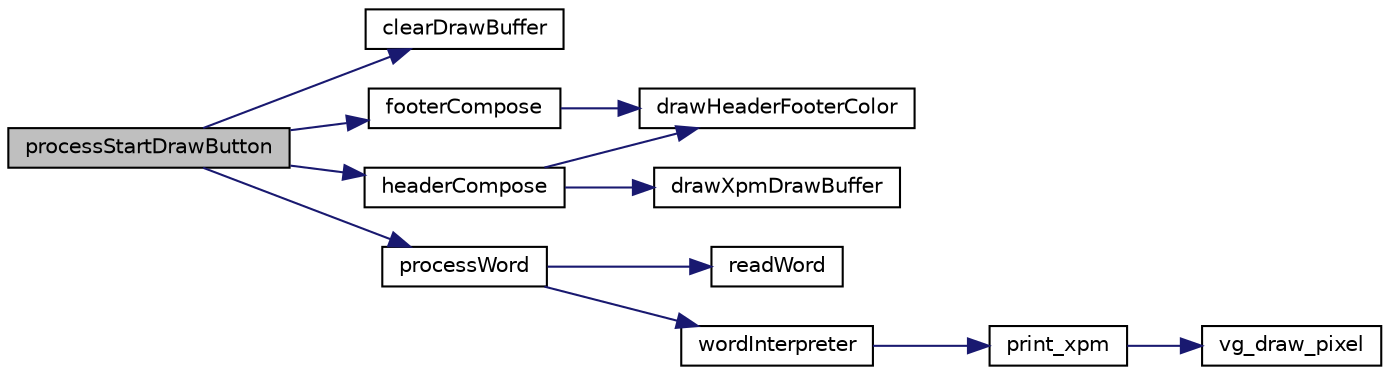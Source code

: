 digraph "processStartDrawButton"
{
 // LATEX_PDF_SIZE
  edge [fontname="Helvetica",fontsize="10",labelfontname="Helvetica",labelfontsize="10"];
  node [fontname="Helvetica",fontsize="10",shape=record];
  rankdir="LR";
  Node1 [label="processStartDrawButton",height=0.2,width=0.4,color="black", fillcolor="grey75", style="filled", fontcolor="black",tooltip="This function detects it the player is pressing the draw button and if the press if valid...."];
  Node1 -> Node2 [color="midnightblue",fontsize="10",style="solid"];
  Node2 [label="clearDrawBuffer",height=0.2,width=0.4,color="black", fillcolor="white", style="filled",URL="$graphics_8c.html#af17fcbf1be075a018f5b5e657275ec69",tooltip="This function fills the buffer with the color white."];
  Node1 -> Node3 [color="midnightblue",fontsize="10",style="solid"];
  Node3 [label="footerCompose",height=0.2,width=0.4,color="black", fillcolor="white", style="filled",URL="$graphics_8c.html#a0eb44dd3048885b5c6bdac8f78899487",tooltip="This function draws the bottom bar of the game in drawing and guessing modes."];
  Node3 -> Node4 [color="midnightblue",fontsize="10",style="solid"];
  Node4 [label="drawHeaderFooterColor",height=0.2,width=0.4,color="black", fillcolor="white", style="filled",URL="$graphics_8c.html#a11c8e09efdeb8391158cdc8f1a55271a",tooltip="This function draws the static components of the header and the footer in guess mode and draw mode."];
  Node1 -> Node5 [color="midnightblue",fontsize="10",style="solid"];
  Node5 [label="headerCompose",height=0.2,width=0.4,color="black", fillcolor="white", style="filled",URL="$graphics_8c.html#ab079675f195499a618d869414d0d5bb7",tooltip="This function draws the top bar of the game in drawing and guessing modes."];
  Node5 -> Node4 [color="midnightblue",fontsize="10",style="solid"];
  Node5 -> Node6 [color="midnightblue",fontsize="10",style="solid"];
  Node6 [label="drawXpmDrawBuffer",height=0.2,width=0.4,color="black", fillcolor="white", style="filled",URL="$graphics_8c.html#a950e005de3296df88b0921ae17171cc4",tooltip="This function loads a xpm image to the drawBuffer."];
  Node1 -> Node7 [color="midnightblue",fontsize="10",style="solid"];
  Node7 [label="processWord",height=0.2,width=0.4,color="black", fillcolor="white", style="filled",URL="$drawing_8c.html#a4119c1dbe665fcb4ee64800849b8b40f",tooltip="This funtion process the word selected for the gameplay and displays it to the screen when called."];
  Node7 -> Node8 [color="midnightblue",fontsize="10",style="solid"];
  Node8 [label="readWord",height=0.2,width=0.4,color="black", fillcolor="white", style="filled",URL="$reader_8c.html#a9854eb457e948d5d8338561da6cd53df",tooltip="This function reads a random word from the file containing the list of words that a player has to dra..."];
  Node7 -> Node9 [color="midnightblue",fontsize="10",style="solid"];
  Node9 [label="wordInterpreter",height=0.2,width=0.4,color="black", fillcolor="white", style="filled",URL="$game_8c.html#af21d5e92b258d5834ab2d92883039e76",tooltip="This function reads the array of the word given to the draw user and prints the xpm of the letter at ..."];
  Node9 -> Node10 [color="midnightblue",fontsize="10",style="solid"];
  Node10 [label="print_xpm",height=0.2,width=0.4,color="black", fillcolor="white", style="filled",URL="$graphics_8c.html#a4a7701a7c35f0ff156dba3e5f9c9f48e",tooltip="This function draws a xpm to the display."];
  Node10 -> Node11 [color="midnightblue",fontsize="10",style="solid"];
  Node11 [label="vg_draw_pixel",height=0.2,width=0.4,color="black", fillcolor="white", style="filled",URL="$graphics_8c.html#a08c498ffeb0a3962e3b7711b57397741",tooltip="This functions sets the color of the pixel in the position given to the desired color,..."];
}
